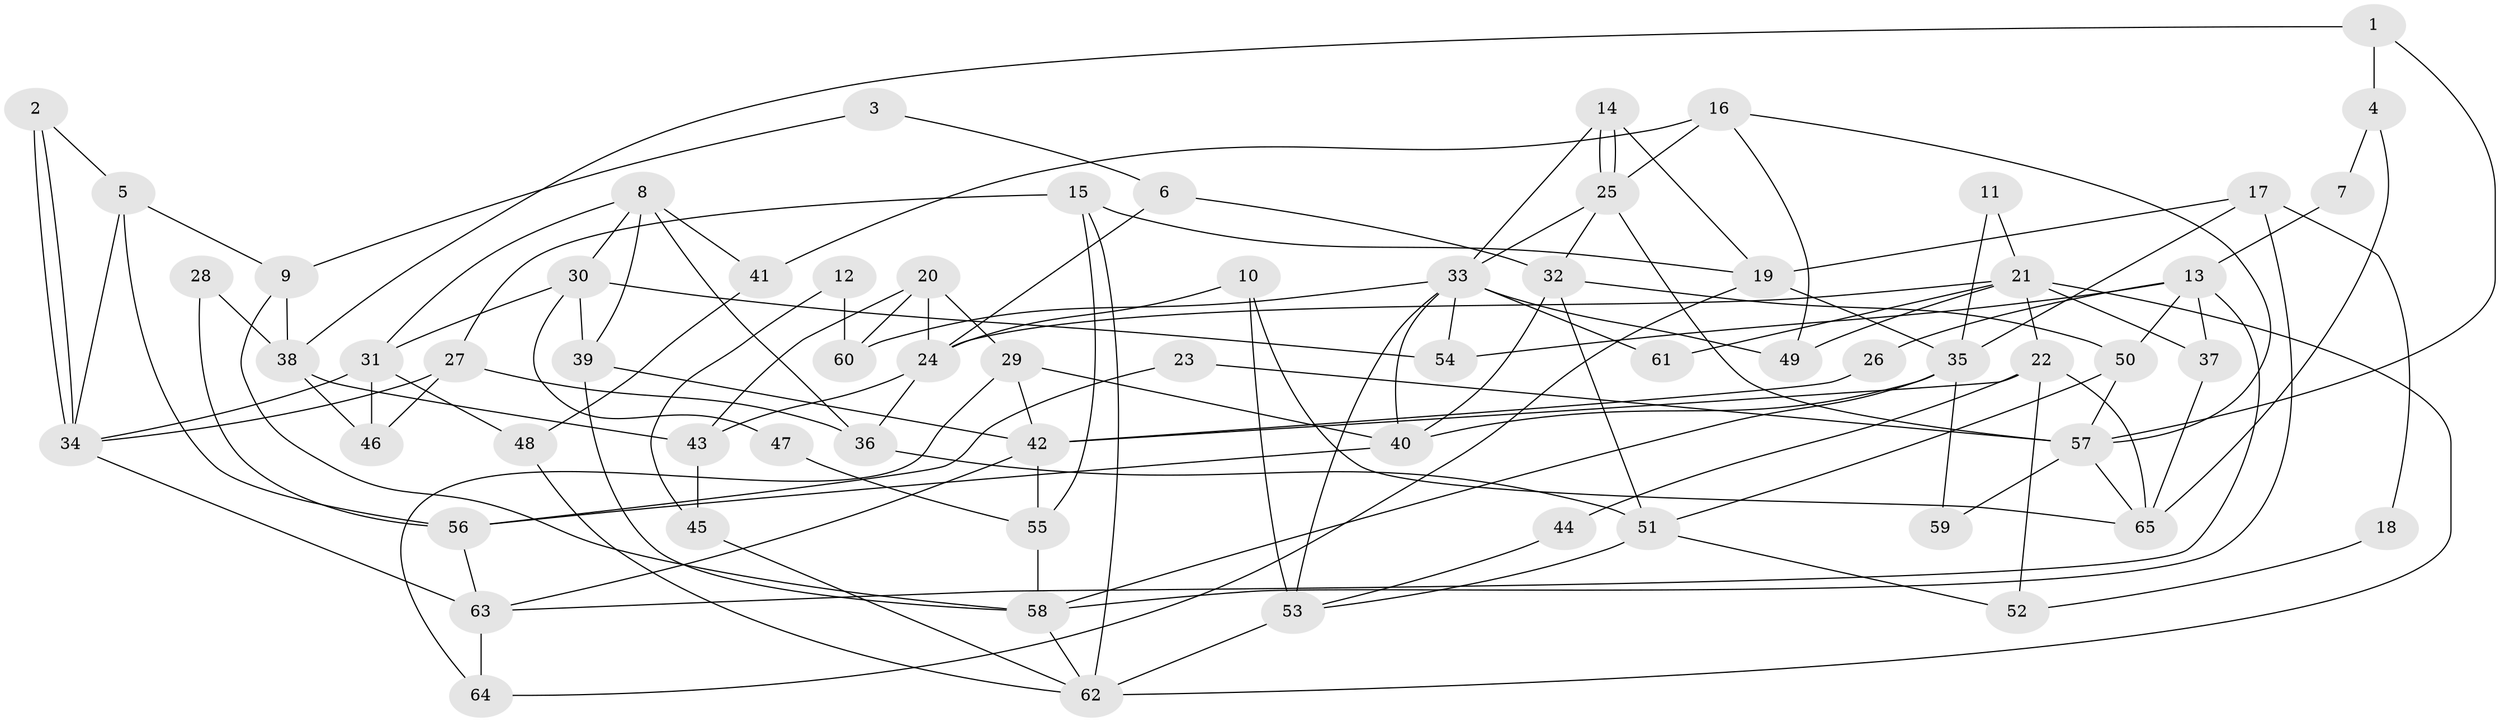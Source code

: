 // coarse degree distribution, {3: 0.2222222222222222, 2: 0.17777777777777778, 4: 0.13333333333333333, 7: 0.08888888888888889, 8: 0.13333333333333333, 9: 0.022222222222222223, 5: 0.1111111111111111, 6: 0.08888888888888889, 10: 0.022222222222222223}
// Generated by graph-tools (version 1.1) at 2025/24/03/03/25 07:24:03]
// undirected, 65 vertices, 130 edges
graph export_dot {
graph [start="1"]
  node [color=gray90,style=filled];
  1;
  2;
  3;
  4;
  5;
  6;
  7;
  8;
  9;
  10;
  11;
  12;
  13;
  14;
  15;
  16;
  17;
  18;
  19;
  20;
  21;
  22;
  23;
  24;
  25;
  26;
  27;
  28;
  29;
  30;
  31;
  32;
  33;
  34;
  35;
  36;
  37;
  38;
  39;
  40;
  41;
  42;
  43;
  44;
  45;
  46;
  47;
  48;
  49;
  50;
  51;
  52;
  53;
  54;
  55;
  56;
  57;
  58;
  59;
  60;
  61;
  62;
  63;
  64;
  65;
  1 -- 57;
  1 -- 38;
  1 -- 4;
  2 -- 5;
  2 -- 34;
  2 -- 34;
  3 -- 6;
  3 -- 9;
  4 -- 65;
  4 -- 7;
  5 -- 34;
  5 -- 9;
  5 -- 56;
  6 -- 24;
  6 -- 32;
  7 -- 13;
  8 -- 36;
  8 -- 30;
  8 -- 31;
  8 -- 39;
  8 -- 41;
  9 -- 58;
  9 -- 38;
  10 -- 65;
  10 -- 53;
  10 -- 24;
  11 -- 35;
  11 -- 21;
  12 -- 45;
  12 -- 60;
  13 -- 37;
  13 -- 54;
  13 -- 26;
  13 -- 50;
  13 -- 63;
  14 -- 33;
  14 -- 25;
  14 -- 25;
  14 -- 19;
  15 -- 55;
  15 -- 62;
  15 -- 19;
  15 -- 27;
  16 -- 57;
  16 -- 25;
  16 -- 41;
  16 -- 49;
  17 -- 19;
  17 -- 35;
  17 -- 18;
  17 -- 58;
  18 -- 52;
  19 -- 35;
  19 -- 64;
  20 -- 24;
  20 -- 29;
  20 -- 43;
  20 -- 60;
  21 -- 49;
  21 -- 24;
  21 -- 22;
  21 -- 37;
  21 -- 61;
  21 -- 62;
  22 -- 42;
  22 -- 44;
  22 -- 52;
  22 -- 65;
  23 -- 57;
  23 -- 56;
  24 -- 36;
  24 -- 43;
  25 -- 33;
  25 -- 32;
  25 -- 57;
  26 -- 42;
  27 -- 34;
  27 -- 36;
  27 -- 46;
  28 -- 56;
  28 -- 38;
  29 -- 42;
  29 -- 40;
  29 -- 64;
  30 -- 39;
  30 -- 31;
  30 -- 47;
  30 -- 54;
  31 -- 34;
  31 -- 46;
  31 -- 48;
  32 -- 40;
  32 -- 50;
  32 -- 51;
  33 -- 40;
  33 -- 53;
  33 -- 49;
  33 -- 54;
  33 -- 60;
  33 -- 61;
  34 -- 63;
  35 -- 58;
  35 -- 40;
  35 -- 59;
  36 -- 51;
  37 -- 65;
  38 -- 46;
  38 -- 43;
  39 -- 58;
  39 -- 42;
  40 -- 56;
  41 -- 48;
  42 -- 63;
  42 -- 55;
  43 -- 45;
  44 -- 53;
  45 -- 62;
  47 -- 55;
  48 -- 62;
  50 -- 51;
  50 -- 57;
  51 -- 52;
  51 -- 53;
  53 -- 62;
  55 -- 58;
  56 -- 63;
  57 -- 59;
  57 -- 65;
  58 -- 62;
  63 -- 64;
}
